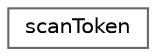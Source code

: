 digraph "Graphical Class Hierarchy"
{
 // LATEX_PDF_SIZE
  bgcolor="transparent";
  edge [fontname=Helvetica,fontsize=10,labelfontname=Helvetica,labelfontsize=10];
  node [fontname=Helvetica,fontsize=10,shape=box,height=0.2,width=0.4];
  rankdir="LR";
  Node0 [id="Node000000",label="scanToken",height=0.2,width=0.4,color="grey40", fillcolor="white", style="filled",URL="$structFoam_1_1expressions_1_1scanToken.html",tooltip="A low-level input/scan token content. No defined constructors/destructors. All memory management is m..."];
}
